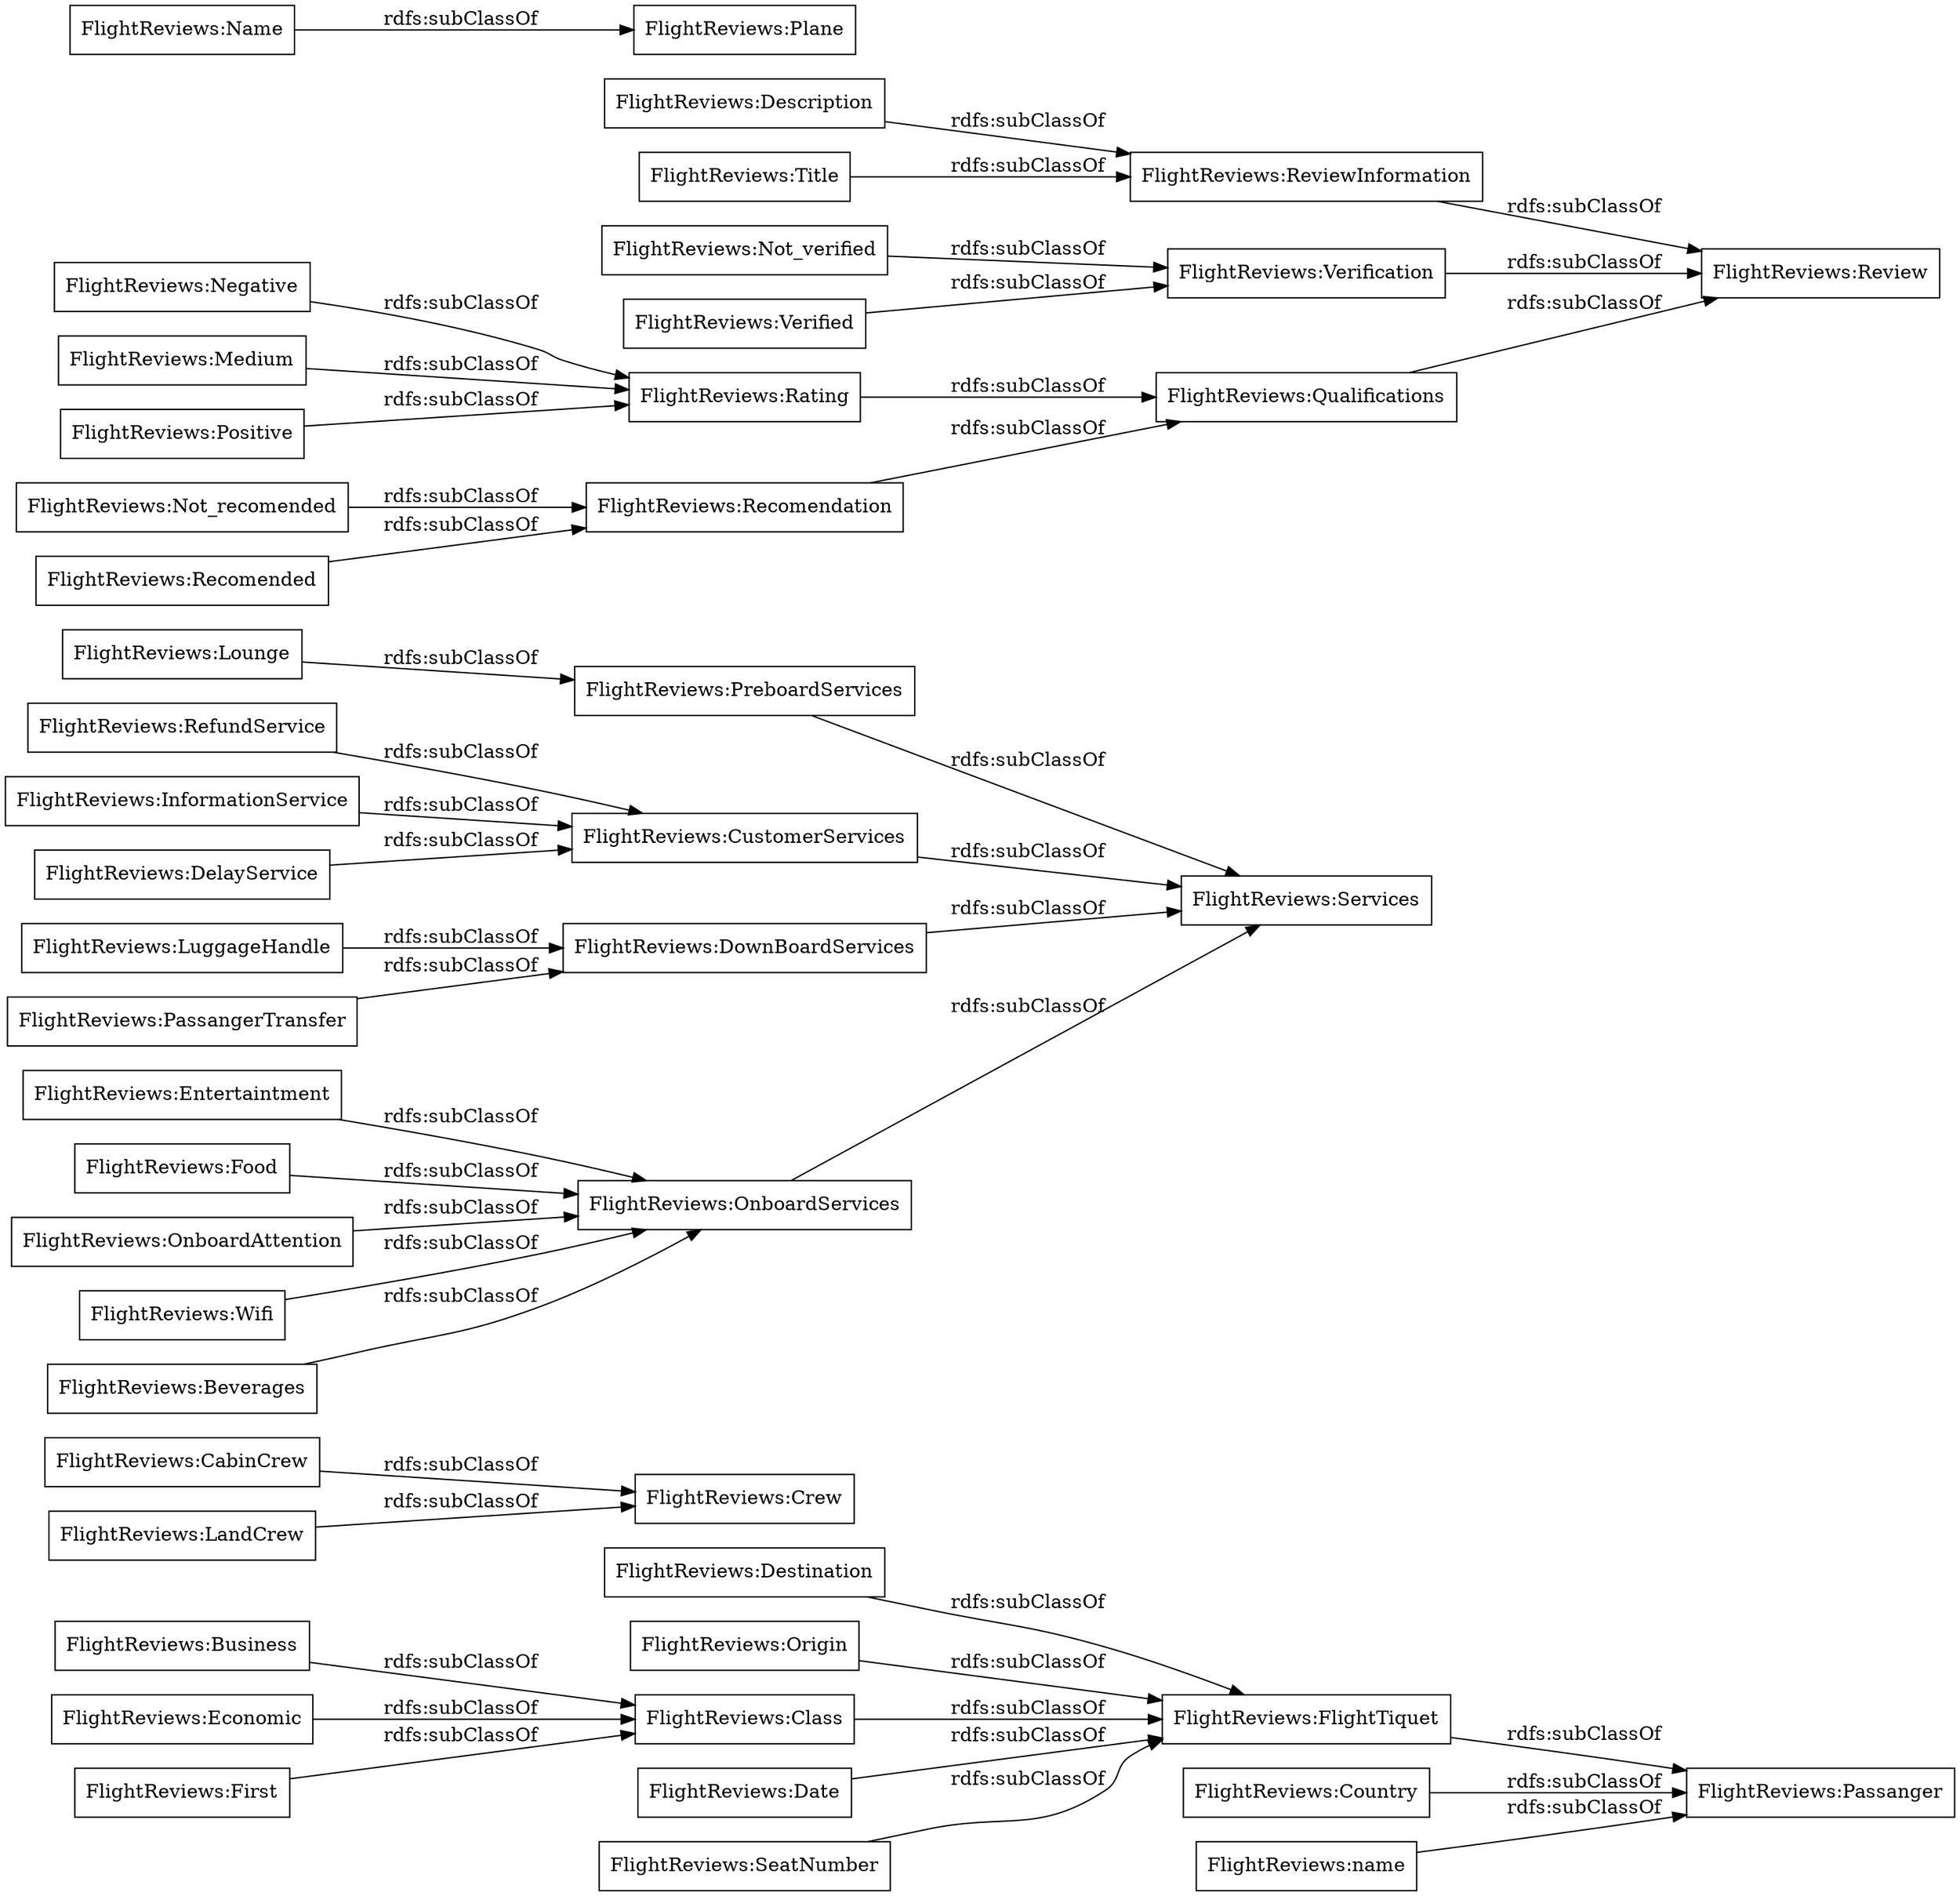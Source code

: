 digraph ar2dtool_diagram { 
rankdir=LR;
size="1000"
node [shape = rectangle, color="black"]; "FlightReviews:Destination" "FlightReviews:CabinCrew" "FlightReviews:PassangerTransfer" "FlightReviews:Entertaintment" "FlightReviews:Origin" "FlightReviews:Recomendation" "FlightReviews:Food" "FlightReviews:Negative" "FlightReviews:ReviewInformation" "FlightReviews:Plane" "FlightReviews:Verification" "FlightReviews:Lounge" "FlightReviews:Medium" "FlightReviews:Country" "FlightReviews:OnboardAttention" "FlightReviews:LuggageHandle" "FlightReviews:Rating" "FlightReviews:Qualifications" "FlightReviews:Business" "FlightReviews:PreboardServices" "FlightReviews:DelayService" "FlightReviews:FlightTiquet" "FlightReviews:DownBoardServices" "FlightReviews:Class" "FlightReviews:RefundService" "FlightReviews:Wifi" "FlightReviews:Not_verified" "FlightReviews:CustomerServices" "FlightReviews:LandCrew" "FlightReviews:Description" "FlightReviews:Economic" "FlightReviews:Verified" "FlightReviews:InformationService" "FlightReviews:Date" "FlightReviews:Name" "FlightReviews:Beverages" "FlightReviews:Not_recomended" "FlightReviews:Services" "FlightReviews:Passanger" "FlightReviews:Crew" "FlightReviews:SeatNumber" "FlightReviews:Title" "FlightReviews:Positive" "FlightReviews:First" "FlightReviews:OnboardServices" "FlightReviews:name" "FlightReviews:Review" "FlightReviews:Recomended" ; /*classes style*/
	"FlightReviews:ReviewInformation" -> "FlightReviews:Review" [ label = "rdfs:subClassOf" ];
	"FlightReviews:CustomerServices" -> "FlightReviews:Services" [ label = "rdfs:subClassOf" ];
	"FlightReviews:FlightTiquet" -> "FlightReviews:Passanger" [ label = "rdfs:subClassOf" ];
	"FlightReviews:OnboardServices" -> "FlightReviews:Services" [ label = "rdfs:subClassOf" ];
	"FlightReviews:Rating" -> "FlightReviews:Qualifications" [ label = "rdfs:subClassOf" ];
	"FlightReviews:Verification" -> "FlightReviews:Review" [ label = "rdfs:subClassOf" ];
	"FlightReviews:Recomendation" -> "FlightReviews:Qualifications" [ label = "rdfs:subClassOf" ];
	"FlightReviews:Origin" -> "FlightReviews:FlightTiquet" [ label = "rdfs:subClassOf" ];
	"FlightReviews:Economic" -> "FlightReviews:Class" [ label = "rdfs:subClassOf" ];
	"FlightReviews:Business" -> "FlightReviews:Class" [ label = "rdfs:subClassOf" ];
	"FlightReviews:Not_recomended" -> "FlightReviews:Recomendation" [ label = "rdfs:subClassOf" ];
	"FlightReviews:LandCrew" -> "FlightReviews:Crew" [ label = "rdfs:subClassOf" ];
	"FlightReviews:Date" -> "FlightReviews:FlightTiquet" [ label = "rdfs:subClassOf" ];
	"FlightReviews:Not_verified" -> "FlightReviews:Verification" [ label = "rdfs:subClassOf" ];
	"FlightReviews:OnboardAttention" -> "FlightReviews:OnboardServices" [ label = "rdfs:subClassOf" ];
	"FlightReviews:Recomended" -> "FlightReviews:Recomendation" [ label = "rdfs:subClassOf" ];
	"FlightReviews:First" -> "FlightReviews:Class" [ label = "rdfs:subClassOf" ];
	"FlightReviews:LuggageHandle" -> "FlightReviews:DownBoardServices" [ label = "rdfs:subClassOf" ];
	"FlightReviews:Entertaintment" -> "FlightReviews:OnboardServices" [ label = "rdfs:subClassOf" ];
	"FlightReviews:CabinCrew" -> "FlightReviews:Crew" [ label = "rdfs:subClassOf" ];
	"FlightReviews:DelayService" -> "FlightReviews:CustomerServices" [ label = "rdfs:subClassOf" ];
	"FlightReviews:name" -> "FlightReviews:Passanger" [ label = "rdfs:subClassOf" ];
	"FlightReviews:SeatNumber" -> "FlightReviews:FlightTiquet" [ label = "rdfs:subClassOf" ];
	"FlightReviews:Name" -> "FlightReviews:Plane" [ label = "rdfs:subClassOf" ];
	"FlightReviews:Description" -> "FlightReviews:ReviewInformation" [ label = "rdfs:subClassOf" ];
	"FlightReviews:Beverages" -> "FlightReviews:OnboardServices" [ label = "rdfs:subClassOf" ];
	"FlightReviews:InformationService" -> "FlightReviews:CustomerServices" [ label = "rdfs:subClassOf" ];
	"FlightReviews:Wifi" -> "FlightReviews:OnboardServices" [ label = "rdfs:subClassOf" ];
	"FlightReviews:Positive" -> "FlightReviews:Rating" [ label = "rdfs:subClassOf" ];
	"FlightReviews:Negative" -> "FlightReviews:Rating" [ label = "rdfs:subClassOf" ];
	"FlightReviews:Destination" -> "FlightReviews:FlightTiquet" [ label = "rdfs:subClassOf" ];
	"FlightReviews:PreboardServices" -> "FlightReviews:Services" [ label = "rdfs:subClassOf" ];
	"FlightReviews:Verified" -> "FlightReviews:Verification" [ label = "rdfs:subClassOf" ];
	"FlightReviews:Class" -> "FlightReviews:FlightTiquet" [ label = "rdfs:subClassOf" ];
	"FlightReviews:Medium" -> "FlightReviews:Rating" [ label = "rdfs:subClassOf" ];
	"FlightReviews:Food" -> "FlightReviews:OnboardServices" [ label = "rdfs:subClassOf" ];
	"FlightReviews:RefundService" -> "FlightReviews:CustomerServices" [ label = "rdfs:subClassOf" ];
	"FlightReviews:Lounge" -> "FlightReviews:PreboardServices" [ label = "rdfs:subClassOf" ];
	"FlightReviews:Title" -> "FlightReviews:ReviewInformation" [ label = "rdfs:subClassOf" ];
	"FlightReviews:DownBoardServices" -> "FlightReviews:Services" [ label = "rdfs:subClassOf" ];
	"FlightReviews:Qualifications" -> "FlightReviews:Review" [ label = "rdfs:subClassOf" ];
	"FlightReviews:Country" -> "FlightReviews:Passanger" [ label = "rdfs:subClassOf" ];
	"FlightReviews:PassangerTransfer" -> "FlightReviews:DownBoardServices" [ label = "rdfs:subClassOf" ];

}
